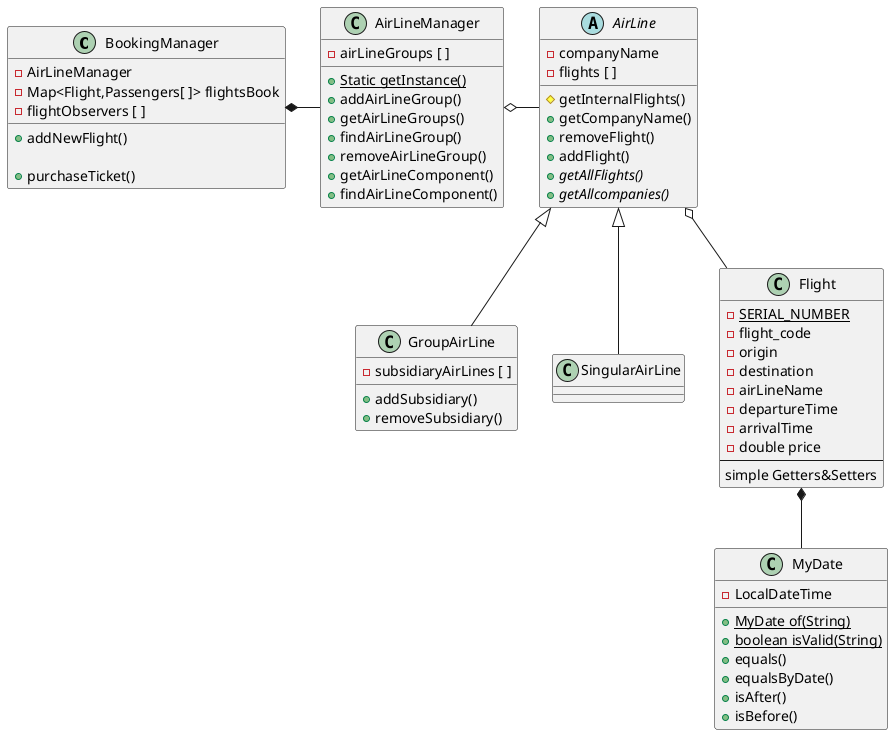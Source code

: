 @startuml
'https://plantuml.com/sequence-diagram


BookingManager *- AirLineManager
AirLineManager o- AirLine
AirLine <|-- GroupAirLine
AirLine <|-- SingularAirLine
AirLine o-- Flight
Flight *-- MyDate

class BookingManager{
    -AirLineManager
    -Map<Flight,Passengers[ ]> flightsBook
    -flightObservers [ ]
    +addNewFlight()

    +purchaseTicket()
}

class AirLineManager{
    -airLineGroups [ ]
    +{static}Static getInstance()
    +addAirLineGroup()
    +getAirLineGroups()
    +findAirLineGroup()
    +removeAirLineGroup()
    +getAirLineComponent()
    +findAirLineComponent()
}

abstract AirLine {
    -companyName
    -flights [ ]

    #getInternalFlights()
    +getCompanyName()
    +removeFlight()
    +addFlight()
    + {abstract} getAllFlights()
    + {abstract}  getAllcompanies()
}

class GroupAirLine {
    -subsidiaryAirLines [ ]
    +addSubsidiary()
    +removeSubsidiary()
}

class SingularAirLine

class Flight{
    -{static}SERIAL_NUMBER
    -flight_code
    -origin
    -destination
    -airLineName
    -departureTime
    -arrivalTime
    -double price
    --
    simple Getters&Setters
}

class MyDate{
    - LocalDateTime
    +{static}MyDate of(String)
    +{static}boolean isValid(String)
    +equals()
    +equalsByDate()
    +isAfter()
    +isBefore()
}


@enduml
